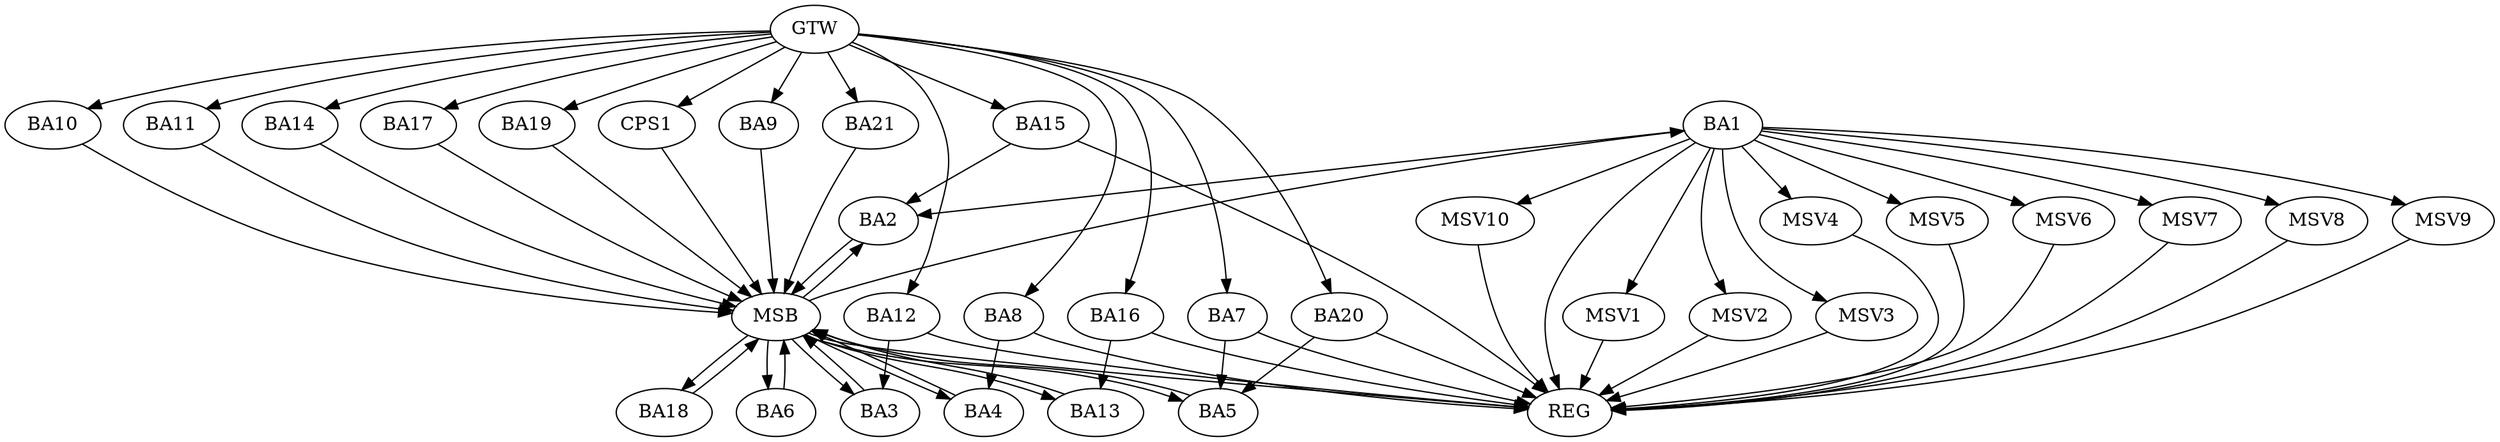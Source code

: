 strict digraph G {
  BA1 [ label="BA1" ];
  BA2 [ label="BA2" ];
  BA3 [ label="BA3" ];
  BA4 [ label="BA4" ];
  BA5 [ label="BA5" ];
  BA6 [ label="BA6" ];
  BA7 [ label="BA7" ];
  BA8 [ label="BA8" ];
  BA9 [ label="BA9" ];
  BA10 [ label="BA10" ];
  BA11 [ label="BA11" ];
  BA12 [ label="BA12" ];
  BA13 [ label="BA13" ];
  BA14 [ label="BA14" ];
  BA15 [ label="BA15" ];
  BA16 [ label="BA16" ];
  BA17 [ label="BA17" ];
  BA18 [ label="BA18" ];
  BA19 [ label="BA19" ];
  BA20 [ label="BA20" ];
  BA21 [ label="BA21" ];
  CPS1 [ label="CPS1" ];
  GTW [ label="GTW" ];
  REG [ label="REG" ];
  MSB [ label="MSB" ];
  MSV1 [ label="MSV1" ];
  MSV2 [ label="MSV2" ];
  MSV3 [ label="MSV3" ];
  MSV4 [ label="MSV4" ];
  MSV5 [ label="MSV5" ];
  MSV6 [ label="MSV6" ];
  MSV7 [ label="MSV7" ];
  MSV8 [ label="MSV8" ];
  MSV9 [ label="MSV9" ];
  MSV10 [ label="MSV10" ];
  BA1 -> BA2;
  BA7 -> BA5;
  BA8 -> BA4;
  BA12 -> BA3;
  BA15 -> BA2;
  BA16 -> BA13;
  BA20 -> BA5;
  GTW -> BA7;
  GTW -> BA8;
  GTW -> BA9;
  GTW -> BA10;
  GTW -> BA11;
  GTW -> BA12;
  GTW -> BA14;
  GTW -> BA15;
  GTW -> BA16;
  GTW -> BA17;
  GTW -> BA19;
  GTW -> BA20;
  GTW -> BA21;
  GTW -> CPS1;
  BA1 -> REG;
  BA7 -> REG;
  BA8 -> REG;
  BA12 -> REG;
  BA15 -> REG;
  BA16 -> REG;
  BA20 -> REG;
  BA2 -> MSB;
  MSB -> BA1;
  MSB -> REG;
  BA3 -> MSB;
  MSB -> BA2;
  BA4 -> MSB;
  BA5 -> MSB;
  BA6 -> MSB;
  MSB -> BA3;
  BA9 -> MSB;
  BA10 -> MSB;
  BA11 -> MSB;
  MSB -> BA6;
  BA13 -> MSB;
  MSB -> BA5;
  BA14 -> MSB;
  MSB -> BA4;
  BA17 -> MSB;
  BA18 -> MSB;
  BA19 -> MSB;
  BA21 -> MSB;
  CPS1 -> MSB;
  MSB -> BA18;
  MSB -> BA13;
  BA1 -> MSV1;
  BA1 -> MSV2;
  MSV1 -> REG;
  MSV2 -> REG;
  BA1 -> MSV3;
  MSV3 -> REG;
  BA1 -> MSV4;
  MSV4 -> REG;
  BA1 -> MSV5;
  BA1 -> MSV6;
  BA1 -> MSV7;
  BA1 -> MSV8;
  MSV5 -> REG;
  MSV6 -> REG;
  MSV7 -> REG;
  MSV8 -> REG;
  BA1 -> MSV9;
  MSV9 -> REG;
  BA1 -> MSV10;
  MSV10 -> REG;
}
